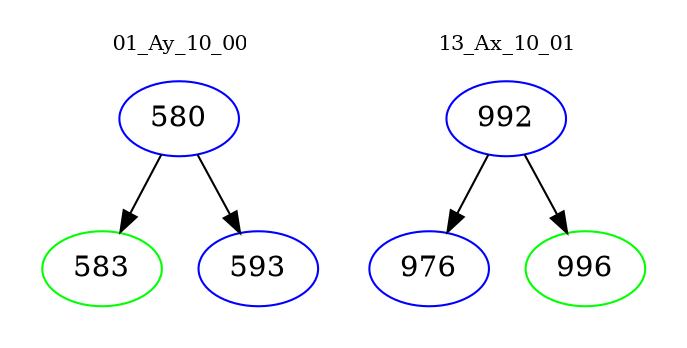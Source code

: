 digraph{
subgraph cluster_0 {
color = white
label = "01_Ay_10_00";
fontsize=10;
T0_580 [label="580", color="blue"]
T0_580 -> T0_583 [color="black"]
T0_583 [label="583", color="green"]
T0_580 -> T0_593 [color="black"]
T0_593 [label="593", color="blue"]
}
subgraph cluster_1 {
color = white
label = "13_Ax_10_01";
fontsize=10;
T1_992 [label="992", color="blue"]
T1_992 -> T1_976 [color="black"]
T1_976 [label="976", color="blue"]
T1_992 -> T1_996 [color="black"]
T1_996 [label="996", color="green"]
}
}
